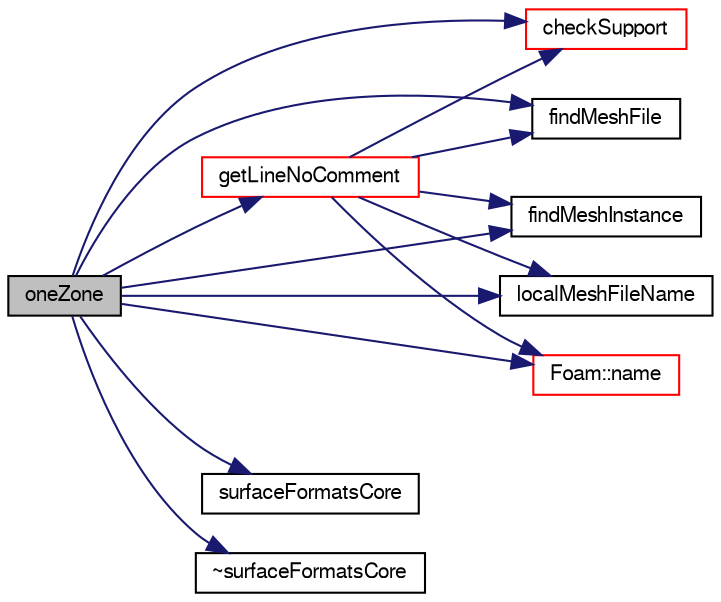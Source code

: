 digraph "oneZone"
{
  bgcolor="transparent";
  edge [fontname="FreeSans",fontsize="10",labelfontname="FreeSans",labelfontsize="10"];
  node [fontname="FreeSans",fontsize="10",shape=record];
  rankdir="LR";
  Node6 [label="oneZone",height=0.2,width=0.4,color="black", fillcolor="grey75", style="filled", fontcolor="black"];
  Node6 -> Node7 [color="midnightblue",fontsize="10",style="solid",fontname="FreeSans"];
  Node7 [label="checkSupport",height=0.2,width=0.4,color="red",URL="$a29654.html#adc9c27fa793257f88a57c1a24e3a7dfd"];
  Node6 -> Node13 [color="midnightblue",fontsize="10",style="solid",fontname="FreeSans"];
  Node13 [label="findMeshFile",height=0.2,width=0.4,color="black",URL="$a29654.html#aadca22799aff434f16024a33d9a2f786",tooltip="Find mesh file with surfName. "];
  Node6 -> Node14 [color="midnightblue",fontsize="10",style="solid",fontname="FreeSans"];
  Node14 [label="findMeshInstance",height=0.2,width=0.4,color="black",URL="$a29654.html#a32abe2aa9f714b1594971f473681b32a",tooltip="Find instance with surfName. "];
  Node6 -> Node15 [color="midnightblue",fontsize="10",style="solid",fontname="FreeSans"];
  Node15 [label="getLineNoComment",height=0.2,width=0.4,color="red",URL="$a29654.html#a0498e06dcbcd776540014fb90e2600c4",tooltip="Read non-comment line. "];
  Node15 -> Node19 [color="midnightblue",fontsize="10",style="solid",fontname="FreeSans"];
  Node19 [label="localMeshFileName",height=0.2,width=0.4,color="black",URL="$a29654.html#aaa90f9bd91919232b218a01402b7f662",tooltip="Return the local file name (within time directory) "];
  Node15 -> Node20 [color="midnightblue",fontsize="10",style="solid",fontname="FreeSans"];
  Node20 [label="Foam::name",height=0.2,width=0.4,color="red",URL="$a21124.html#adcb0df2bd4953cb6bb390272d8263c3a",tooltip="Return a string representation of a complex. "];
  Node15 -> Node14 [color="midnightblue",fontsize="10",style="solid",fontname="FreeSans"];
  Node15 -> Node13 [color="midnightblue",fontsize="10",style="solid",fontname="FreeSans"];
  Node15 -> Node7 [color="midnightblue",fontsize="10",style="solid",fontname="FreeSans"];
  Node6 -> Node19 [color="midnightblue",fontsize="10",style="solid",fontname="FreeSans"];
  Node6 -> Node20 [color="midnightblue",fontsize="10",style="solid",fontname="FreeSans"];
  Node6 -> Node42 [color="midnightblue",fontsize="10",style="solid",fontname="FreeSans"];
  Node42 [label="surfaceFormatsCore",height=0.2,width=0.4,color="black",URL="$a29654.html#a84b8ca89d5caad9af6f437b151a37556",tooltip="Construct null. "];
  Node6 -> Node43 [color="midnightblue",fontsize="10",style="solid",fontname="FreeSans"];
  Node43 [label="~surfaceFormatsCore",height=0.2,width=0.4,color="black",URL="$a29654.html#ade40a495ab1e96fef16c0293bcbf4449",tooltip="Destructor. "];
}
